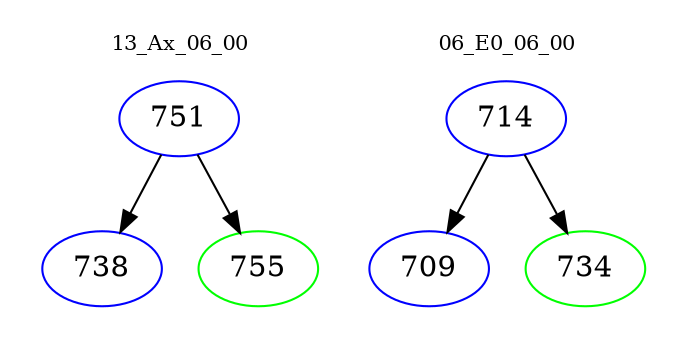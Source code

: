 digraph{
subgraph cluster_0 {
color = white
label = "13_Ax_06_00";
fontsize=10;
T0_751 [label="751", color="blue"]
T0_751 -> T0_738 [color="black"]
T0_738 [label="738", color="blue"]
T0_751 -> T0_755 [color="black"]
T0_755 [label="755", color="green"]
}
subgraph cluster_1 {
color = white
label = "06_E0_06_00";
fontsize=10;
T1_714 [label="714", color="blue"]
T1_714 -> T1_709 [color="black"]
T1_709 [label="709", color="blue"]
T1_714 -> T1_734 [color="black"]
T1_734 [label="734", color="green"]
}
}

